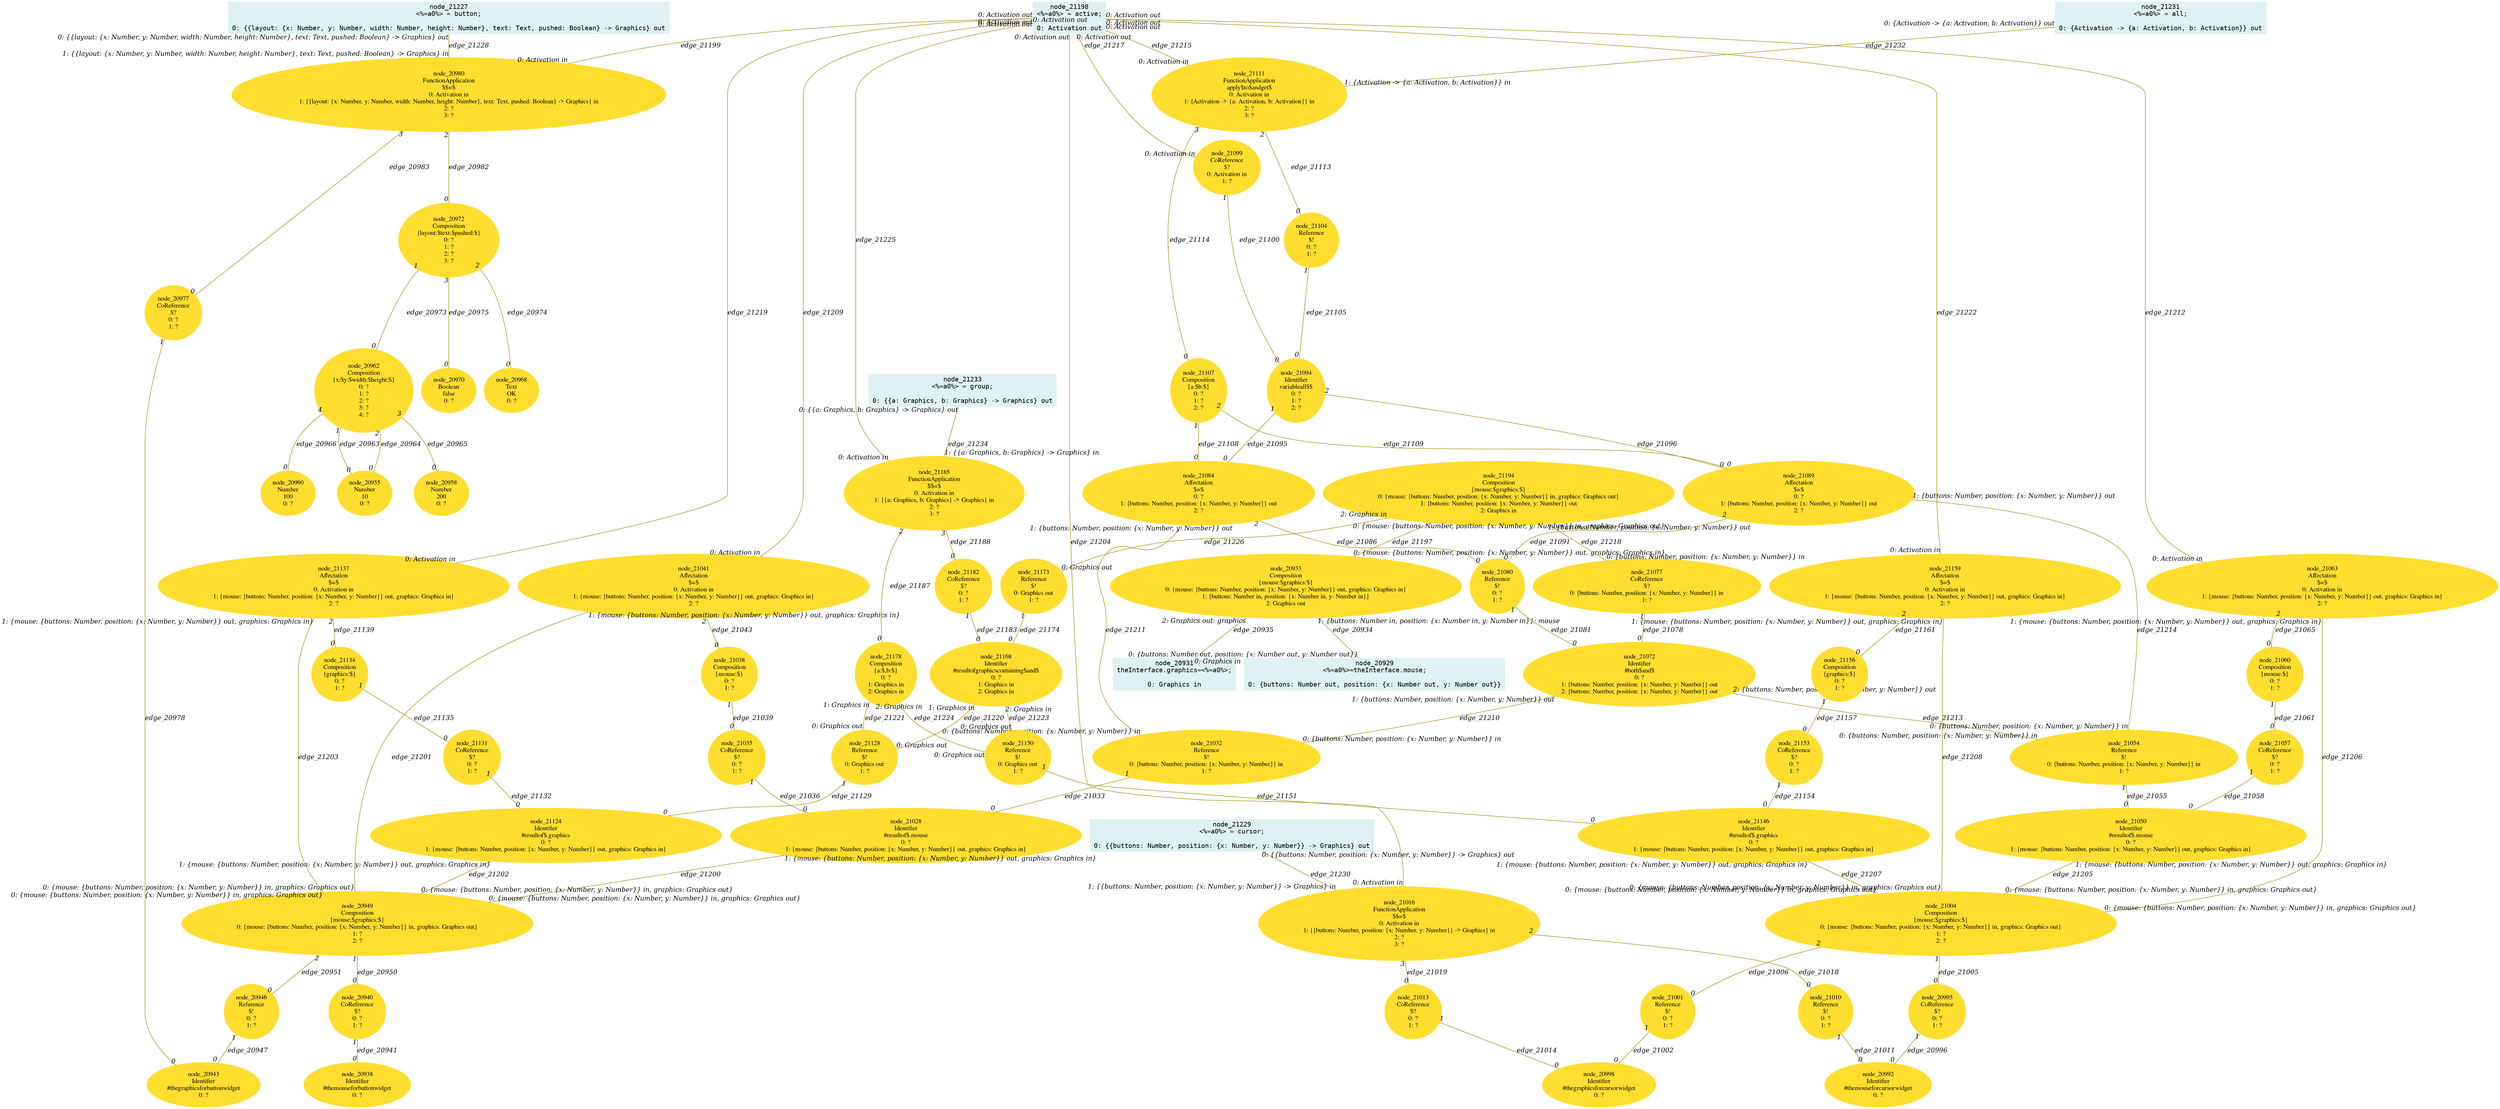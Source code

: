 digraph g{node_20929 [shape="box", style="filled", color="#dff1f2", fontname="Courier", label="node_20929
<%=a0%>=theInterface.mouse;

0: {buttons: Number out, position: {x: Number out, y: Number out}}" ]
node_20931 [shape="box", style="filled", color="#dff1f2", fontname="Courier", label="node_20931
theInterface.graphics=<%=a0%>;

0: Graphics in" ]
node_20933 [shape="ellipse", style="filled", color="#ffde2f", fontname="Times", label="node_20933
Composition
{mouse:$graphics:$}
0: {mouse: {buttons: Number, position: {x: Number, y: Number}} out, graphics: Graphics in}
1: {buttons: Number in, position: {x: Number in, y: Number in}}
2: Graphics out" ]
node_20938 [shape="ellipse", style="filled", color="#ffde2f", fontname="Times", label="node_20938
Identifier
#themouseforbuttonwidget
0: ?" ]
node_20940 [shape="ellipse", style="filled", color="#ffde2f", fontname="Times", label="node_20940
CoReference
$?
0: ?
1: ?" ]
node_20943 [shape="ellipse", style="filled", color="#ffde2f", fontname="Times", label="node_20943
Identifier
#thegraphicsforbuttonwidget
0: ?" ]
node_20946 [shape="ellipse", style="filled", color="#ffde2f", fontname="Times", label="node_20946
Reference
$!
0: ?
1: ?" ]
node_20949 [shape="ellipse", style="filled", color="#ffde2f", fontname="Times", label="node_20949
Composition
{mouse:$graphics:$}
0: {mouse: {buttons: Number, position: {x: Number, y: Number}} in, graphics: Graphics out}
1: ?
2: ?" ]
node_20955 [shape="ellipse", style="filled", color="#ffde2f", fontname="Times", label="node_20955
Number
10
0: ?" ]
node_20958 [shape="ellipse", style="filled", color="#ffde2f", fontname="Times", label="node_20958
Number
200
0: ?" ]
node_20960 [shape="ellipse", style="filled", color="#ffde2f", fontname="Times", label="node_20960
Number
100
0: ?" ]
node_20962 [shape="ellipse", style="filled", color="#ffde2f", fontname="Times", label="node_20962
Composition
{x:$y:$width:$height:$}
0: ?
1: ?
2: ?
3: ?
4: ?" ]
node_20968 [shape="ellipse", style="filled", color="#ffde2f", fontname="Times", label="node_20968
Text
OK
0: ?" ]
node_20970 [shape="ellipse", style="filled", color="#ffde2f", fontname="Times", label="node_20970
Boolean
false
0: ?" ]
node_20972 [shape="ellipse", style="filled", color="#ffde2f", fontname="Times", label="node_20972
Composition
{layout:$text:$pushed:$}
0: ?
1: ?
2: ?
3: ?" ]
node_20977 [shape="ellipse", style="filled", color="#ffde2f", fontname="Times", label="node_20977
CoReference
$?
0: ?
1: ?" ]
node_20980 [shape="ellipse", style="filled", color="#ffde2f", fontname="Times", label="node_20980
FunctionApplication
$$=$
0: Activation in
1: {{layout: {x: Number, y: Number, width: Number, height: Number}, text: Text, pushed: Boolean} -> Graphics} in
2: ?
3: ?" ]
node_20992 [shape="ellipse", style="filled", color="#ffde2f", fontname="Times", label="node_20992
Identifier
#themouseforcursorwidget
0: ?" ]
node_20995 [shape="ellipse", style="filled", color="#ffde2f", fontname="Times", label="node_20995
CoReference
$?
0: ?
1: ?" ]
node_20998 [shape="ellipse", style="filled", color="#ffde2f", fontname="Times", label="node_20998
Identifier
#thegraphicsforcursorwidget
0: ?" ]
node_21001 [shape="ellipse", style="filled", color="#ffde2f", fontname="Times", label="node_21001
Reference
$!
0: ?
1: ?" ]
node_21004 [shape="ellipse", style="filled", color="#ffde2f", fontname="Times", label="node_21004
Composition
{mouse:$graphics:$}
0: {mouse: {buttons: Number, position: {x: Number, y: Number}} in, graphics: Graphics out}
1: ?
2: ?" ]
node_21010 [shape="ellipse", style="filled", color="#ffde2f", fontname="Times", label="node_21010
Reference
$!
0: ?
1: ?" ]
node_21013 [shape="ellipse", style="filled", color="#ffde2f", fontname="Times", label="node_21013
CoReference
$?
0: ?
1: ?" ]
node_21016 [shape="ellipse", style="filled", color="#ffde2f", fontname="Times", label="node_21016
FunctionApplication
$$=$
0: Activation in
1: {{buttons: Number, position: {x: Number, y: Number}} -> Graphics} in
2: ?
3: ?" ]
node_21028 [shape="ellipse", style="filled", color="#ffde2f", fontname="Times", label="node_21028
Identifier
#resultof$.mouse
0: ?
1: {mouse: {buttons: Number, position: {x: Number, y: Number}} out, graphics: Graphics in}" ]
node_21032 [shape="ellipse", style="filled", color="#ffde2f", fontname="Times", label="node_21032
Reference
$!
0: {buttons: Number, position: {x: Number, y: Number}} in
1: ?" ]
node_21035 [shape="ellipse", style="filled", color="#ffde2f", fontname="Times", label="node_21035
CoReference
$?
0: ?
1: ?" ]
node_21038 [shape="ellipse", style="filled", color="#ffde2f", fontname="Times", label="node_21038
Composition
{mouse:$}
0: ?
1: ?" ]
node_21041 [shape="ellipse", style="filled", color="#ffde2f", fontname="Times", label="node_21041
Affectation
$=$
0: Activation in
1: {mouse: {buttons: Number, position: {x: Number, y: Number}} out, graphics: Graphics in}
2: ?" ]
node_21050 [shape="ellipse", style="filled", color="#ffde2f", fontname="Times", label="node_21050
Identifier
#resultof$.mouse
0: ?
1: {mouse: {buttons: Number, position: {x: Number, y: Number}} out, graphics: Graphics in}" ]
node_21054 [shape="ellipse", style="filled", color="#ffde2f", fontname="Times", label="node_21054
Reference
$!
0: {buttons: Number, position: {x: Number, y: Number}} in
1: ?" ]
node_21057 [shape="ellipse", style="filled", color="#ffde2f", fontname="Times", label="node_21057
CoReference
$?
0: ?
1: ?" ]
node_21060 [shape="ellipse", style="filled", color="#ffde2f", fontname="Times", label="node_21060
Composition
{mouse:$}
0: ?
1: ?" ]
node_21063 [shape="ellipse", style="filled", color="#ffde2f", fontname="Times", label="node_21063
Affectation
$=$
0: Activation in
1: {mouse: {buttons: Number, position: {x: Number, y: Number}} out, graphics: Graphics in}
2: ?" ]
node_21072 [shape="ellipse", style="filled", color="#ffde2f", fontname="Times", label="node_21072
Identifier
#both$and$
0: ?
1: {buttons: Number, position: {x: Number, y: Number}} out
2: {buttons: Number, position: {x: Number, y: Number}} out" ]
node_21077 [shape="ellipse", style="filled", color="#ffde2f", fontname="Times", label="node_21077
CoReference
$?
0: {buttons: Number, position: {x: Number, y: Number}} in
1: ?" ]
node_21080 [shape="ellipse", style="filled", color="#ffde2f", fontname="Times", label="node_21080
Reference
$!
0: ?
1: ?" ]
node_21084 [shape="ellipse", style="filled", color="#ffde2f", fontname="Times", label="node_21084
Affectation
$=$
0: ?
1: {buttons: Number, position: {x: Number, y: Number}} out
2: ?" ]
node_21089 [shape="ellipse", style="filled", color="#ffde2f", fontname="Times", label="node_21089
Affectation
$=$
0: ?
1: {buttons: Number, position: {x: Number, y: Number}} out
2: ?" ]
node_21094 [shape="ellipse", style="filled", color="#ffde2f", fontname="Times", label="node_21094
Identifier
variableall$$
0: ?
1: ?
2: ?" ]
node_21099 [shape="ellipse", style="filled", color="#ffde2f", fontname="Times", label="node_21099
CoReference
$?
0: Activation in
1: ?" ]
node_21104 [shape="ellipse", style="filled", color="#ffde2f", fontname="Times", label="node_21104
Reference
$!
0: ?
1: ?" ]
node_21107 [shape="ellipse", style="filled", color="#ffde2f", fontname="Times", label="node_21107
Composition
{a:$b:$}
0: ?
1: ?
2: ?" ]
node_21111 [shape="ellipse", style="filled", color="#ffde2f", fontname="Times", label="node_21111
FunctionApplication
apply$to$andget$
0: Activation in
1: {Activation -> {a: Activation, b: Activation}} in
2: ?
3: ?" ]
node_21124 [shape="ellipse", style="filled", color="#ffde2f", fontname="Times", label="node_21124
Identifier
#resultof$.graphics
0: ?
1: {mouse: {buttons: Number, position: {x: Number, y: Number}} out, graphics: Graphics in}" ]
node_21128 [shape="ellipse", style="filled", color="#ffde2f", fontname="Times", label="node_21128
Reference
$!
0: Graphics out
1: ?" ]
node_21131 [shape="ellipse", style="filled", color="#ffde2f", fontname="Times", label="node_21131
CoReference
$?
0: ?
1: ?" ]
node_21134 [shape="ellipse", style="filled", color="#ffde2f", fontname="Times", label="node_21134
Composition
{graphics:$}
0: ?
1: ?" ]
node_21137 [shape="ellipse", style="filled", color="#ffde2f", fontname="Times", label="node_21137
Affectation
$=$
0: Activation in
1: {mouse: {buttons: Number, position: {x: Number, y: Number}} out, graphics: Graphics in}
2: ?" ]
node_21146 [shape="ellipse", style="filled", color="#ffde2f", fontname="Times", label="node_21146
Identifier
#resultof$.graphics
0: ?
1: {mouse: {buttons: Number, position: {x: Number, y: Number}} out, graphics: Graphics in}" ]
node_21150 [shape="ellipse", style="filled", color="#ffde2f", fontname="Times", label="node_21150
Reference
$!
0: Graphics out
1: ?" ]
node_21153 [shape="ellipse", style="filled", color="#ffde2f", fontname="Times", label="node_21153
CoReference
$?
0: ?
1: ?" ]
node_21156 [shape="ellipse", style="filled", color="#ffde2f", fontname="Times", label="node_21156
Composition
{graphics:$}
0: ?
1: ?" ]
node_21159 [shape="ellipse", style="filled", color="#ffde2f", fontname="Times", label="node_21159
Affectation
$=$
0: Activation in
1: {mouse: {buttons: Number, position: {x: Number, y: Number}} out, graphics: Graphics in}
2: ?" ]
node_21168 [shape="ellipse", style="filled", color="#ffde2f", fontname="Times", label="node_21168
Identifier
#resultofgraphicscontaining$and$
0: ?
1: Graphics in
2: Graphics in" ]
node_21173 [shape="ellipse", style="filled", color="#ffde2f", fontname="Times", label="node_21173
Reference
$!
0: Graphics out
1: ?" ]
node_21178 [shape="ellipse", style="filled", color="#ffde2f", fontname="Times", label="node_21178
Composition
{a:$,b:$}
0: ?
1: Graphics in
2: Graphics in" ]
node_21182 [shape="ellipse", style="filled", color="#ffde2f", fontname="Times", label="node_21182
CoReference
$?
0: ?
1: ?" ]
node_21185 [shape="ellipse", style="filled", color="#ffde2f", fontname="Times", label="node_21185
FunctionApplication
$$=$
0: Activation in
1: {{a: Graphics, b: Graphics} -> Graphics} in
2: ?
3: ?" ]
node_21194 [shape="ellipse", style="filled", color="#ffde2f", fontname="Times", label="node_21194
Composition
{mouse:$graphics:$}
0: {mouse: {buttons: Number, position: {x: Number, y: Number}} in, graphics: Graphics out}
1: {buttons: Number, position: {x: Number, y: Number}} out
2: Graphics in" ]
node_21198 [shape="box", style="filled", color="#dff1f2", fontname="Courier", label="node_21198
<%=a0%> = active;

0: Activation out" ]
node_21227 [shape="box", style="filled", color="#dff1f2", fontname="Courier", label="node_21227
<%=a0%> = button;

0: {{layout: {x: Number, y: Number, width: Number, height: Number}, text: Text, pushed: Boolean} -> Graphics} out" ]
node_21229 [shape="box", style="filled", color="#dff1f2", fontname="Courier", label="node_21229
<%=a0%> = cursor;

0: {{buttons: Number, position: {x: Number, y: Number}} -> Graphics} out" ]
node_21231 [shape="box", style="filled", color="#dff1f2", fontname="Courier", label="node_21231
<%=a0%> = all;

0: {Activation -> {a: Activation, b: Activation}} out" ]
node_21233 [shape="box", style="filled", color="#dff1f2", fontname="Courier", label="node_21233
<%=a0%> = group;

0: {{a: Graphics, b: Graphics} -> Graphics} out" ]
node_20933 -> node_20929 [dir=none, arrowHead=none, fontname="Times-Italic", arrowsize=1, color="#9d8400", label="edge_20934",  headlabel="0: {buttons: Number out, position: {x: Number out, y: Number out}}", taillabel="1: {buttons: Number in, position: {x: Number in, y: Number in}}: mouse" ]
node_20933 -> node_20931 [dir=none, arrowHead=none, fontname="Times-Italic", arrowsize=1, color="#9d8400", label="edge_20935",  headlabel="0: Graphics in", taillabel="2: Graphics out: graphics" ]
node_20940 -> node_20938 [dir=none, arrowHead=none, fontname="Times-Italic", arrowsize=1, color="#9d8400", label="edge_20941",  headlabel="0", taillabel="1" ]
node_20946 -> node_20943 [dir=none, arrowHead=none, fontname="Times-Italic", arrowsize=1, color="#9d8400", label="edge_20947",  headlabel="0", taillabel="1" ]
node_20949 -> node_20940 [dir=none, arrowHead=none, fontname="Times-Italic", arrowsize=1, color="#9d8400", label="edge_20950",  headlabel="0", taillabel="1" ]
node_20949 -> node_20946 [dir=none, arrowHead=none, fontname="Times-Italic", arrowsize=1, color="#9d8400", label="edge_20951",  headlabel="0", taillabel="2" ]
node_20962 -> node_20955 [dir=none, arrowHead=none, fontname="Times-Italic", arrowsize=1, color="#9d8400", label="edge_20963",  headlabel="0", taillabel="1" ]
node_20962 -> node_20955 [dir=none, arrowHead=none, fontname="Times-Italic", arrowsize=1, color="#9d8400", label="edge_20964",  headlabel="0", taillabel="2" ]
node_20962 -> node_20958 [dir=none, arrowHead=none, fontname="Times-Italic", arrowsize=1, color="#9d8400", label="edge_20965",  headlabel="0", taillabel="3" ]
node_20962 -> node_20960 [dir=none, arrowHead=none, fontname="Times-Italic", arrowsize=1, color="#9d8400", label="edge_20966",  headlabel="0", taillabel="4" ]
node_20972 -> node_20962 [dir=none, arrowHead=none, fontname="Times-Italic", arrowsize=1, color="#9d8400", label="edge_20973",  headlabel="0", taillabel="1" ]
node_20972 -> node_20968 [dir=none, arrowHead=none, fontname="Times-Italic", arrowsize=1, color="#9d8400", label="edge_20974",  headlabel="0", taillabel="2" ]
node_20972 -> node_20970 [dir=none, arrowHead=none, fontname="Times-Italic", arrowsize=1, color="#9d8400", label="edge_20975",  headlabel="0", taillabel="3" ]
node_20977 -> node_20943 [dir=none, arrowHead=none, fontname="Times-Italic", arrowsize=1, color="#9d8400", label="edge_20978",  headlabel="0", taillabel="1" ]
node_20980 -> node_20972 [dir=none, arrowHead=none, fontname="Times-Italic", arrowsize=1, color="#9d8400", label="edge_20982",  headlabel="0", taillabel="2" ]
node_20980 -> node_20977 [dir=none, arrowHead=none, fontname="Times-Italic", arrowsize=1, color="#9d8400", label="edge_20983",  headlabel="0", taillabel="3" ]
node_20995 -> node_20992 [dir=none, arrowHead=none, fontname="Times-Italic", arrowsize=1, color="#9d8400", label="edge_20996",  headlabel="0", taillabel="1" ]
node_21001 -> node_20998 [dir=none, arrowHead=none, fontname="Times-Italic", arrowsize=1, color="#9d8400", label="edge_21002",  headlabel="0", taillabel="1" ]
node_21004 -> node_20995 [dir=none, arrowHead=none, fontname="Times-Italic", arrowsize=1, color="#9d8400", label="edge_21005",  headlabel="0", taillabel="1" ]
node_21004 -> node_21001 [dir=none, arrowHead=none, fontname="Times-Italic", arrowsize=1, color="#9d8400", label="edge_21006",  headlabel="0", taillabel="2" ]
node_21010 -> node_20992 [dir=none, arrowHead=none, fontname="Times-Italic", arrowsize=1, color="#9d8400", label="edge_21011",  headlabel="0", taillabel="1" ]
node_21013 -> node_20998 [dir=none, arrowHead=none, fontname="Times-Italic", arrowsize=1, color="#9d8400", label="edge_21014",  headlabel="0", taillabel="1" ]
node_21016 -> node_21010 [dir=none, arrowHead=none, fontname="Times-Italic", arrowsize=1, color="#9d8400", label="edge_21018",  headlabel="0", taillabel="2" ]
node_21016 -> node_21013 [dir=none, arrowHead=none, fontname="Times-Italic", arrowsize=1, color="#9d8400", label="edge_21019",  headlabel="0", taillabel="3" ]
node_21032 -> node_21028 [dir=none, arrowHead=none, fontname="Times-Italic", arrowsize=1, color="#9d8400", label="edge_21033",  headlabel="0", taillabel="1" ]
node_21035 -> node_21028 [dir=none, arrowHead=none, fontname="Times-Italic", arrowsize=1, color="#9d8400", label="edge_21036",  headlabel="0", taillabel="1" ]
node_21038 -> node_21035 [dir=none, arrowHead=none, fontname="Times-Italic", arrowsize=1, color="#9d8400", label="edge_21039",  headlabel="0", taillabel="1" ]
node_21041 -> node_21038 [dir=none, arrowHead=none, fontname="Times-Italic", arrowsize=1, color="#9d8400", label="edge_21043",  headlabel="0", taillabel="2" ]
node_21054 -> node_21050 [dir=none, arrowHead=none, fontname="Times-Italic", arrowsize=1, color="#9d8400", label="edge_21055",  headlabel="0", taillabel="1" ]
node_21057 -> node_21050 [dir=none, arrowHead=none, fontname="Times-Italic", arrowsize=1, color="#9d8400", label="edge_21058",  headlabel="0", taillabel="1" ]
node_21060 -> node_21057 [dir=none, arrowHead=none, fontname="Times-Italic", arrowsize=1, color="#9d8400", label="edge_21061",  headlabel="0", taillabel="1" ]
node_21063 -> node_21060 [dir=none, arrowHead=none, fontname="Times-Italic", arrowsize=1, color="#9d8400", label="edge_21065",  headlabel="0", taillabel="2" ]
node_21077 -> node_21072 [dir=none, arrowHead=none, fontname="Times-Italic", arrowsize=1, color="#9d8400", label="edge_21078",  headlabel="0", taillabel="1" ]
node_21080 -> node_21072 [dir=none, arrowHead=none, fontname="Times-Italic", arrowsize=1, color="#9d8400", label="edge_21081",  headlabel="0", taillabel="1" ]
node_21084 -> node_21080 [dir=none, arrowHead=none, fontname="Times-Italic", arrowsize=1, color="#9d8400", label="edge_21086",  headlabel="0", taillabel="2" ]
node_21089 -> node_21080 [dir=none, arrowHead=none, fontname="Times-Italic", arrowsize=1, color="#9d8400", label="edge_21091",  headlabel="0", taillabel="2" ]
node_21094 -> node_21084 [dir=none, arrowHead=none, fontname="Times-Italic", arrowsize=1, color="#9d8400", label="edge_21095",  headlabel="0", taillabel="1" ]
node_21094 -> node_21089 [dir=none, arrowHead=none, fontname="Times-Italic", arrowsize=1, color="#9d8400", label="edge_21096",  headlabel="0", taillabel="2" ]
node_21099 -> node_21094 [dir=none, arrowHead=none, fontname="Times-Italic", arrowsize=1, color="#9d8400", label="edge_21100",  headlabel="0", taillabel="1" ]
node_21104 -> node_21094 [dir=none, arrowHead=none, fontname="Times-Italic", arrowsize=1, color="#9d8400", label="edge_21105",  headlabel="0", taillabel="1" ]
node_21107 -> node_21084 [dir=none, arrowHead=none, fontname="Times-Italic", arrowsize=1, color="#9d8400", label="edge_21108",  headlabel="0", taillabel="1" ]
node_21107 -> node_21089 [dir=none, arrowHead=none, fontname="Times-Italic", arrowsize=1, color="#9d8400", label="edge_21109",  headlabel="0", taillabel="2" ]
node_21111 -> node_21104 [dir=none, arrowHead=none, fontname="Times-Italic", arrowsize=1, color="#9d8400", label="edge_21113",  headlabel="0", taillabel="2" ]
node_21111 -> node_21107 [dir=none, arrowHead=none, fontname="Times-Italic", arrowsize=1, color="#9d8400", label="edge_21114",  headlabel="0", taillabel="3" ]
node_21128 -> node_21124 [dir=none, arrowHead=none, fontname="Times-Italic", arrowsize=1, color="#9d8400", label="edge_21129",  headlabel="0", taillabel="1" ]
node_21131 -> node_21124 [dir=none, arrowHead=none, fontname="Times-Italic", arrowsize=1, color="#9d8400", label="edge_21132",  headlabel="0", taillabel="1" ]
node_21134 -> node_21131 [dir=none, arrowHead=none, fontname="Times-Italic", arrowsize=1, color="#9d8400", label="edge_21135",  headlabel="0", taillabel="1" ]
node_21137 -> node_21134 [dir=none, arrowHead=none, fontname="Times-Italic", arrowsize=1, color="#9d8400", label="edge_21139",  headlabel="0", taillabel="2" ]
node_21150 -> node_21146 [dir=none, arrowHead=none, fontname="Times-Italic", arrowsize=1, color="#9d8400", label="edge_21151",  headlabel="0", taillabel="1" ]
node_21153 -> node_21146 [dir=none, arrowHead=none, fontname="Times-Italic", arrowsize=1, color="#9d8400", label="edge_21154",  headlabel="0", taillabel="1" ]
node_21156 -> node_21153 [dir=none, arrowHead=none, fontname="Times-Italic", arrowsize=1, color="#9d8400", label="edge_21157",  headlabel="0", taillabel="1" ]
node_21159 -> node_21156 [dir=none, arrowHead=none, fontname="Times-Italic", arrowsize=1, color="#9d8400", label="edge_21161",  headlabel="0", taillabel="2" ]
node_21173 -> node_21168 [dir=none, arrowHead=none, fontname="Times-Italic", arrowsize=1, color="#9d8400", label="edge_21174",  headlabel="0", taillabel="1" ]
node_21182 -> node_21168 [dir=none, arrowHead=none, fontname="Times-Italic", arrowsize=1, color="#9d8400", label="edge_21183",  headlabel="0", taillabel="1" ]
node_21185 -> node_21178 [dir=none, arrowHead=none, fontname="Times-Italic", arrowsize=1, color="#9d8400", label="edge_21187",  headlabel="0", taillabel="2" ]
node_21185 -> node_21182 [dir=none, arrowHead=none, fontname="Times-Italic", arrowsize=1, color="#9d8400", label="edge_21188",  headlabel="0", taillabel="3" ]
node_21194 -> node_20933 [dir=none, arrowHead=none, fontname="Times-Italic", arrowsize=1, color="#9d8400", label="edge_21197",  headlabel="0: {mouse: {buttons: Number, position: {x: Number, y: Number}} out, graphics: Graphics in}", taillabel="0: {mouse: {buttons: Number, position: {x: Number, y: Number}} in, graphics: Graphics out}" ]
node_21198 -> node_20980 [dir=none, arrowHead=none, fontname="Times-Italic", arrowsize=1, color="#9d8400", label="edge_21199",  headlabel="0: Activation in", taillabel="0: Activation out" ]
node_21028 -> node_20949 [dir=none, arrowHead=none, fontname="Times-Italic", arrowsize=1, color="#9d8400", label="edge_21200",  headlabel="0: {mouse: {buttons: Number, position: {x: Number, y: Number}} in, graphics: Graphics out}", taillabel="1: {mouse: {buttons: Number, position: {x: Number, y: Number}} out, graphics: Graphics in}" ]
node_21041 -> node_20949 [dir=none, arrowHead=none, fontname="Times-Italic", arrowsize=1, color="#9d8400", label="edge_21201",  headlabel="0: {mouse: {buttons: Number, position: {x: Number, y: Number}} in, graphics: Graphics out}", taillabel="1: {mouse: {buttons: Number, position: {x: Number, y: Number}} out, graphics: Graphics in}" ]
node_21124 -> node_20949 [dir=none, arrowHead=none, fontname="Times-Italic", arrowsize=1, color="#9d8400", label="edge_21202",  headlabel="0: {mouse: {buttons: Number, position: {x: Number, y: Number}} in, graphics: Graphics out}", taillabel="1: {mouse: {buttons: Number, position: {x: Number, y: Number}} out, graphics: Graphics in}" ]
node_21137 -> node_20949 [dir=none, arrowHead=none, fontname="Times-Italic", arrowsize=1, color="#9d8400", label="edge_21203",  headlabel="0: {mouse: {buttons: Number, position: {x: Number, y: Number}} in, graphics: Graphics out}", taillabel="1: {mouse: {buttons: Number, position: {x: Number, y: Number}} out, graphics: Graphics in}" ]
node_21198 -> node_21016 [dir=none, arrowHead=none, fontname="Times-Italic", arrowsize=1, color="#9d8400", label="edge_21204",  headlabel="0: Activation in", taillabel="0: Activation out" ]
node_21050 -> node_21004 [dir=none, arrowHead=none, fontname="Times-Italic", arrowsize=1, color="#9d8400", label="edge_21205",  headlabel="0: {mouse: {buttons: Number, position: {x: Number, y: Number}} in, graphics: Graphics out}", taillabel="1: {mouse: {buttons: Number, position: {x: Number, y: Number}} out, graphics: Graphics in}" ]
node_21063 -> node_21004 [dir=none, arrowHead=none, fontname="Times-Italic", arrowsize=1, color="#9d8400", label="edge_21206",  headlabel="0: {mouse: {buttons: Number, position: {x: Number, y: Number}} in, graphics: Graphics out}", taillabel="1: {mouse: {buttons: Number, position: {x: Number, y: Number}} out, graphics: Graphics in}" ]
node_21146 -> node_21004 [dir=none, arrowHead=none, fontname="Times-Italic", arrowsize=1, color="#9d8400", label="edge_21207",  headlabel="0: {mouse: {buttons: Number, position: {x: Number, y: Number}} in, graphics: Graphics out}", taillabel="1: {mouse: {buttons: Number, position: {x: Number, y: Number}} out, graphics: Graphics in}" ]
node_21159 -> node_21004 [dir=none, arrowHead=none, fontname="Times-Italic", arrowsize=1, color="#9d8400", label="edge_21208",  headlabel="0: {mouse: {buttons: Number, position: {x: Number, y: Number}} in, graphics: Graphics out}", taillabel="1: {mouse: {buttons: Number, position: {x: Number, y: Number}} out, graphics: Graphics in}" ]
node_21198 -> node_21041 [dir=none, arrowHead=none, fontname="Times-Italic", arrowsize=1, color="#9d8400", label="edge_21209",  headlabel="0: Activation in", taillabel="0: Activation out" ]
node_21072 -> node_21032 [dir=none, arrowHead=none, fontname="Times-Italic", arrowsize=1, color="#9d8400", label="edge_21210",  headlabel="0: {buttons: Number, position: {x: Number, y: Number}} in", taillabel="1: {buttons: Number, position: {x: Number, y: Number}} out" ]
node_21084 -> node_21032 [dir=none, arrowHead=none, fontname="Times-Italic", arrowsize=1, color="#9d8400", label="edge_21211",  headlabel="0: {buttons: Number, position: {x: Number, y: Number}} in", taillabel="1: {buttons: Number, position: {x: Number, y: Number}} out" ]
node_21198 -> node_21063 [dir=none, arrowHead=none, fontname="Times-Italic", arrowsize=1, color="#9d8400", label="edge_21212",  headlabel="0: Activation in", taillabel="0: Activation out" ]
node_21072 -> node_21054 [dir=none, arrowHead=none, fontname="Times-Italic", arrowsize=1, color="#9d8400", label="edge_21213",  headlabel="0: {buttons: Number, position: {x: Number, y: Number}} in", taillabel="2: {buttons: Number, position: {x: Number, y: Number}} out" ]
node_21089 -> node_21054 [dir=none, arrowHead=none, fontname="Times-Italic", arrowsize=1, color="#9d8400", label="edge_21214",  headlabel="0: {buttons: Number, position: {x: Number, y: Number}} in", taillabel="1: {buttons: Number, position: {x: Number, y: Number}} out" ]
node_21198 -> node_21111 [dir=none, arrowHead=none, fontname="Times-Italic", arrowsize=1, color="#9d8400", label="edge_21215",  headlabel="0: Activation in", taillabel="0: Activation out" ]
node_21198 -> node_21099 [dir=none, arrowHead=none, fontname="Times-Italic", arrowsize=1, color="#9d8400", label="edge_21217",  headlabel="0: Activation in", taillabel="0: Activation out" ]
node_21194 -> node_21077 [dir=none, arrowHead=none, fontname="Times-Italic", arrowsize=1, color="#9d8400", label="edge_21218",  headlabel="0: {buttons: Number, position: {x: Number, y: Number}} in", taillabel="1: {buttons: Number, position: {x: Number, y: Number}} out" ]
node_21198 -> node_21137 [dir=none, arrowHead=none, fontname="Times-Italic", arrowsize=1, color="#9d8400", label="edge_21219",  headlabel="0: Activation in", taillabel="0: Activation out" ]
node_21168 -> node_21128 [dir=none, arrowHead=none, fontname="Times-Italic", arrowsize=1, color="#9d8400", label="edge_21220",  headlabel="0: Graphics out", taillabel="1: Graphics in" ]
node_21178 -> node_21128 [dir=none, arrowHead=none, fontname="Times-Italic", arrowsize=1, color="#9d8400", label="edge_21221",  headlabel="0: Graphics out", taillabel="1: Graphics in" ]
node_21198 -> node_21159 [dir=none, arrowHead=none, fontname="Times-Italic", arrowsize=1, color="#9d8400", label="edge_21222",  headlabel="0: Activation in", taillabel="0: Activation out" ]
node_21168 -> node_21150 [dir=none, arrowHead=none, fontname="Times-Italic", arrowsize=1, color="#9d8400", label="edge_21223",  headlabel="0: Graphics out", taillabel="2: Graphics in" ]
node_21178 -> node_21150 [dir=none, arrowHead=none, fontname="Times-Italic", arrowsize=1, color="#9d8400", label="edge_21224",  headlabel="0: Graphics out", taillabel="2: Graphics in" ]
node_21198 -> node_21185 [dir=none, arrowHead=none, fontname="Times-Italic", arrowsize=1, color="#9d8400", label="edge_21225",  headlabel="0: Activation in", taillabel="0: Activation out" ]
node_21194 -> node_21173 [dir=none, arrowHead=none, fontname="Times-Italic", arrowsize=1, color="#9d8400", label="edge_21226",  headlabel="0: Graphics out", taillabel="2: Graphics in" ]
node_21227 -> node_20980 [dir=none, arrowHead=none, fontname="Times-Italic", arrowsize=1, color="#9d8400", label="edge_21228",  headlabel="1: {{layout: {x: Number, y: Number, width: Number, height: Number}, text: Text, pushed: Boolean} -> Graphics} in", taillabel="0: {{layout: {x: Number, y: Number, width: Number, height: Number}, text: Text, pushed: Boolean} -> Graphics} out" ]
node_21229 -> node_21016 [dir=none, arrowHead=none, fontname="Times-Italic", arrowsize=1, color="#9d8400", label="edge_21230",  headlabel="1: {{buttons: Number, position: {x: Number, y: Number}} -> Graphics} in", taillabel="0: {{buttons: Number, position: {x: Number, y: Number}} -> Graphics} out" ]
node_21231 -> node_21111 [dir=none, arrowHead=none, fontname="Times-Italic", arrowsize=1, color="#9d8400", label="edge_21232",  headlabel="1: {Activation -> {a: Activation, b: Activation}} in", taillabel="0: {Activation -> {a: Activation, b: Activation}} out" ]
node_21233 -> node_21185 [dir=none, arrowHead=none, fontname="Times-Italic", arrowsize=1, color="#9d8400", label="edge_21234",  headlabel="1: {{a: Graphics, b: Graphics} -> Graphics} in", taillabel="0: {{a: Graphics, b: Graphics} -> Graphics} out" ]
}